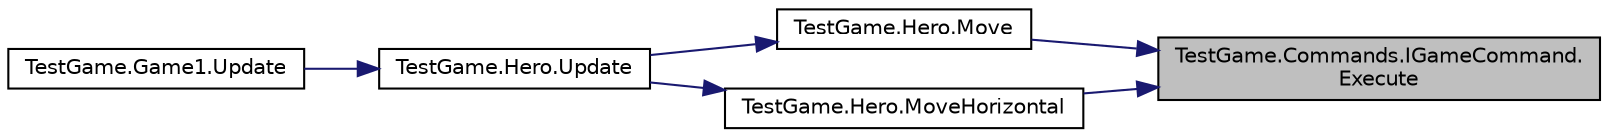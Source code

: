 digraph "TestGame.Commands.IGameCommand.Execute"
{
 // LATEX_PDF_SIZE
  edge [fontname="Helvetica",fontsize="10",labelfontname="Helvetica",labelfontsize="10"];
  node [fontname="Helvetica",fontsize="10",shape=record];
  rankdir="RL";
  Node1 [label="TestGame.Commands.IGameCommand.\lExecute",height=0.2,width=0.4,color="black", fillcolor="grey75", style="filled", fontcolor="black",tooltip=" "];
  Node1 -> Node2 [dir="back",color="midnightblue",fontsize="10",style="solid",fontname="Helvetica"];
  Node2 [label="TestGame.Hero.Move",height=0.2,width=0.4,color="black", fillcolor="white", style="filled",URL="$d4/df7/class_test_game_1_1_hero.html#a238ea8befe82f74703861fa1838fd8a1",tooltip=" "];
  Node2 -> Node3 [dir="back",color="midnightblue",fontsize="10",style="solid",fontname="Helvetica"];
  Node3 [label="TestGame.Hero.Update",height=0.2,width=0.4,color="black", fillcolor="white", style="filled",URL="$d4/df7/class_test_game_1_1_hero.html#ac761f887dd1798b741e4012b1dab3cc4",tooltip=" "];
  Node3 -> Node4 [dir="back",color="midnightblue",fontsize="10",style="solid",fontname="Helvetica"];
  Node4 [label="TestGame.Game1.Update",height=0.2,width=0.4,color="black", fillcolor="white", style="filled",URL="$d8/d66/class_test_game_1_1_game1.html#a1a9dd8ed0cbdb5b68a827ff96f465075",tooltip=" "];
  Node1 -> Node5 [dir="back",color="midnightblue",fontsize="10",style="solid",fontname="Helvetica"];
  Node5 [label="TestGame.Hero.MoveHorizontal",height=0.2,width=0.4,color="black", fillcolor="white", style="filled",URL="$d4/df7/class_test_game_1_1_hero.html#ac8058f0e966c59cbf654d5c926fa01f4",tooltip=" "];
  Node5 -> Node3 [dir="back",color="midnightblue",fontsize="10",style="solid",fontname="Helvetica"];
}
